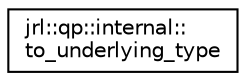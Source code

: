 digraph "Graphical Class Hierarchy"
{
 // LATEX_PDF_SIZE
  edge [fontname="Helvetica",fontsize="10",labelfontname="Helvetica",labelfontsize="10"];
  node [fontname="Helvetica",fontsize="10",shape=record];
  rankdir="LR";
  Node0 [label="jrl::qp::internal::\lto_underlying_type",height=0.2,width=0.4,color="black", fillcolor="white", style="filled",URL="$structjrl_1_1qp_1_1internal_1_1to__underlying__type.html",tooltip=" "];
}

